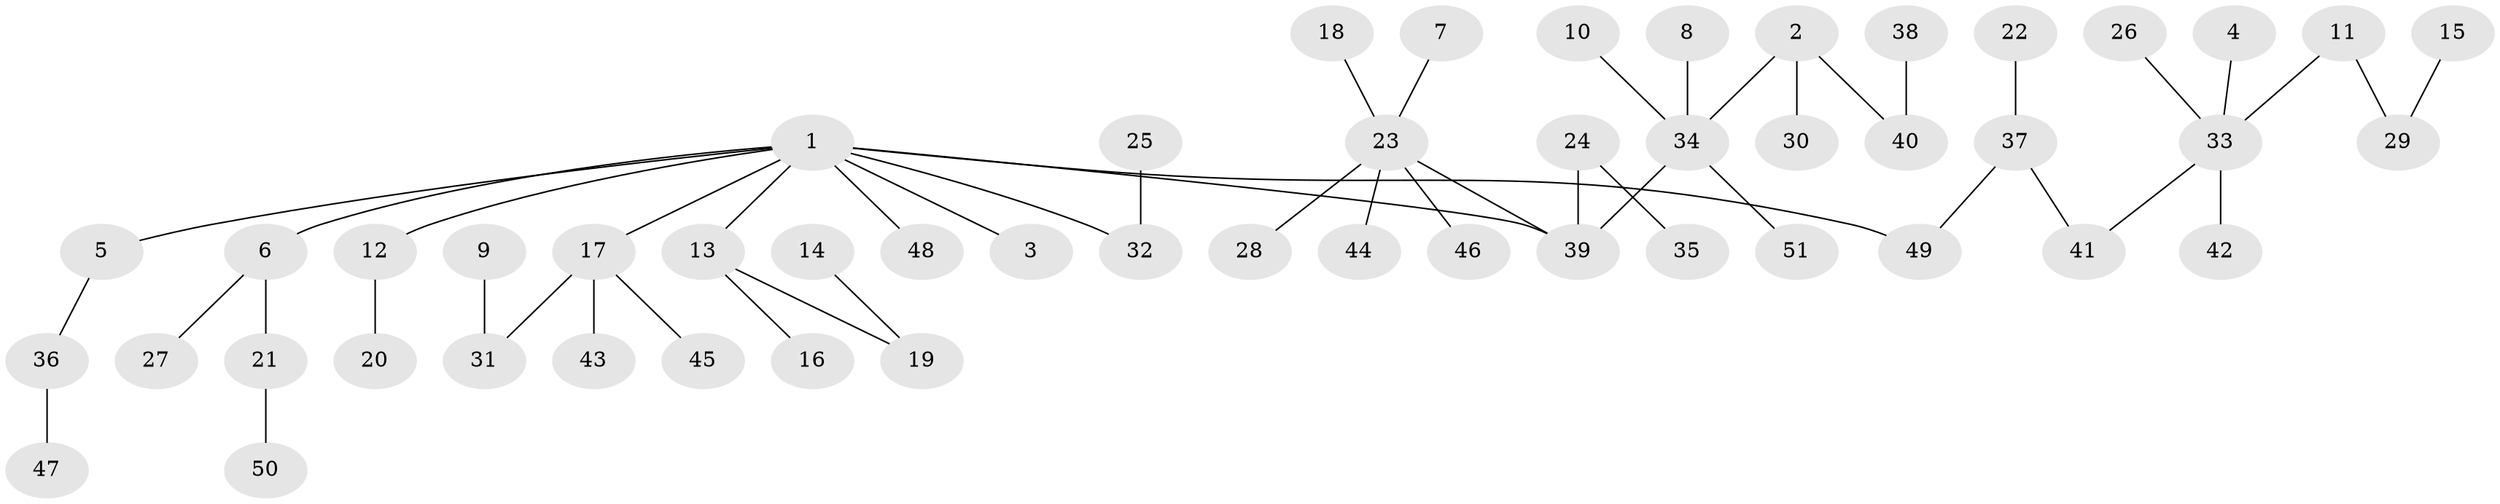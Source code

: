 // original degree distribution, {7: 0.00980392156862745, 5: 0.058823529411764705, 2: 0.29411764705882354, 3: 0.12745098039215685, 6: 0.00980392156862745, 4: 0.029411764705882353, 1: 0.47058823529411764}
// Generated by graph-tools (version 1.1) at 2025/50/03/09/25 03:50:19]
// undirected, 51 vertices, 50 edges
graph export_dot {
graph [start="1"]
  node [color=gray90,style=filled];
  1;
  2;
  3;
  4;
  5;
  6;
  7;
  8;
  9;
  10;
  11;
  12;
  13;
  14;
  15;
  16;
  17;
  18;
  19;
  20;
  21;
  22;
  23;
  24;
  25;
  26;
  27;
  28;
  29;
  30;
  31;
  32;
  33;
  34;
  35;
  36;
  37;
  38;
  39;
  40;
  41;
  42;
  43;
  44;
  45;
  46;
  47;
  48;
  49;
  50;
  51;
  1 -- 3 [weight=1.0];
  1 -- 5 [weight=1.0];
  1 -- 6 [weight=1.0];
  1 -- 12 [weight=1.0];
  1 -- 13 [weight=1.0];
  1 -- 17 [weight=1.0];
  1 -- 32 [weight=1.0];
  1 -- 39 [weight=1.0];
  1 -- 48 [weight=1.0];
  1 -- 49 [weight=1.0];
  2 -- 30 [weight=1.0];
  2 -- 34 [weight=1.0];
  2 -- 40 [weight=1.0];
  4 -- 33 [weight=1.0];
  5 -- 36 [weight=1.0];
  6 -- 21 [weight=1.0];
  6 -- 27 [weight=1.0];
  7 -- 23 [weight=1.0];
  8 -- 34 [weight=1.0];
  9 -- 31 [weight=1.0];
  10 -- 34 [weight=1.0];
  11 -- 29 [weight=1.0];
  11 -- 33 [weight=1.0];
  12 -- 20 [weight=1.0];
  13 -- 16 [weight=1.0];
  13 -- 19 [weight=1.0];
  14 -- 19 [weight=1.0];
  15 -- 29 [weight=1.0];
  17 -- 31 [weight=1.0];
  17 -- 43 [weight=1.0];
  17 -- 45 [weight=1.0];
  18 -- 23 [weight=1.0];
  21 -- 50 [weight=1.0];
  22 -- 37 [weight=1.0];
  23 -- 28 [weight=1.0];
  23 -- 39 [weight=1.0];
  23 -- 44 [weight=1.0];
  23 -- 46 [weight=1.0];
  24 -- 35 [weight=1.0];
  24 -- 39 [weight=1.0];
  25 -- 32 [weight=1.0];
  26 -- 33 [weight=1.0];
  33 -- 41 [weight=1.0];
  33 -- 42 [weight=1.0];
  34 -- 39 [weight=1.0];
  34 -- 51 [weight=1.0];
  36 -- 47 [weight=1.0];
  37 -- 41 [weight=1.0];
  37 -- 49 [weight=1.0];
  38 -- 40 [weight=1.0];
}
